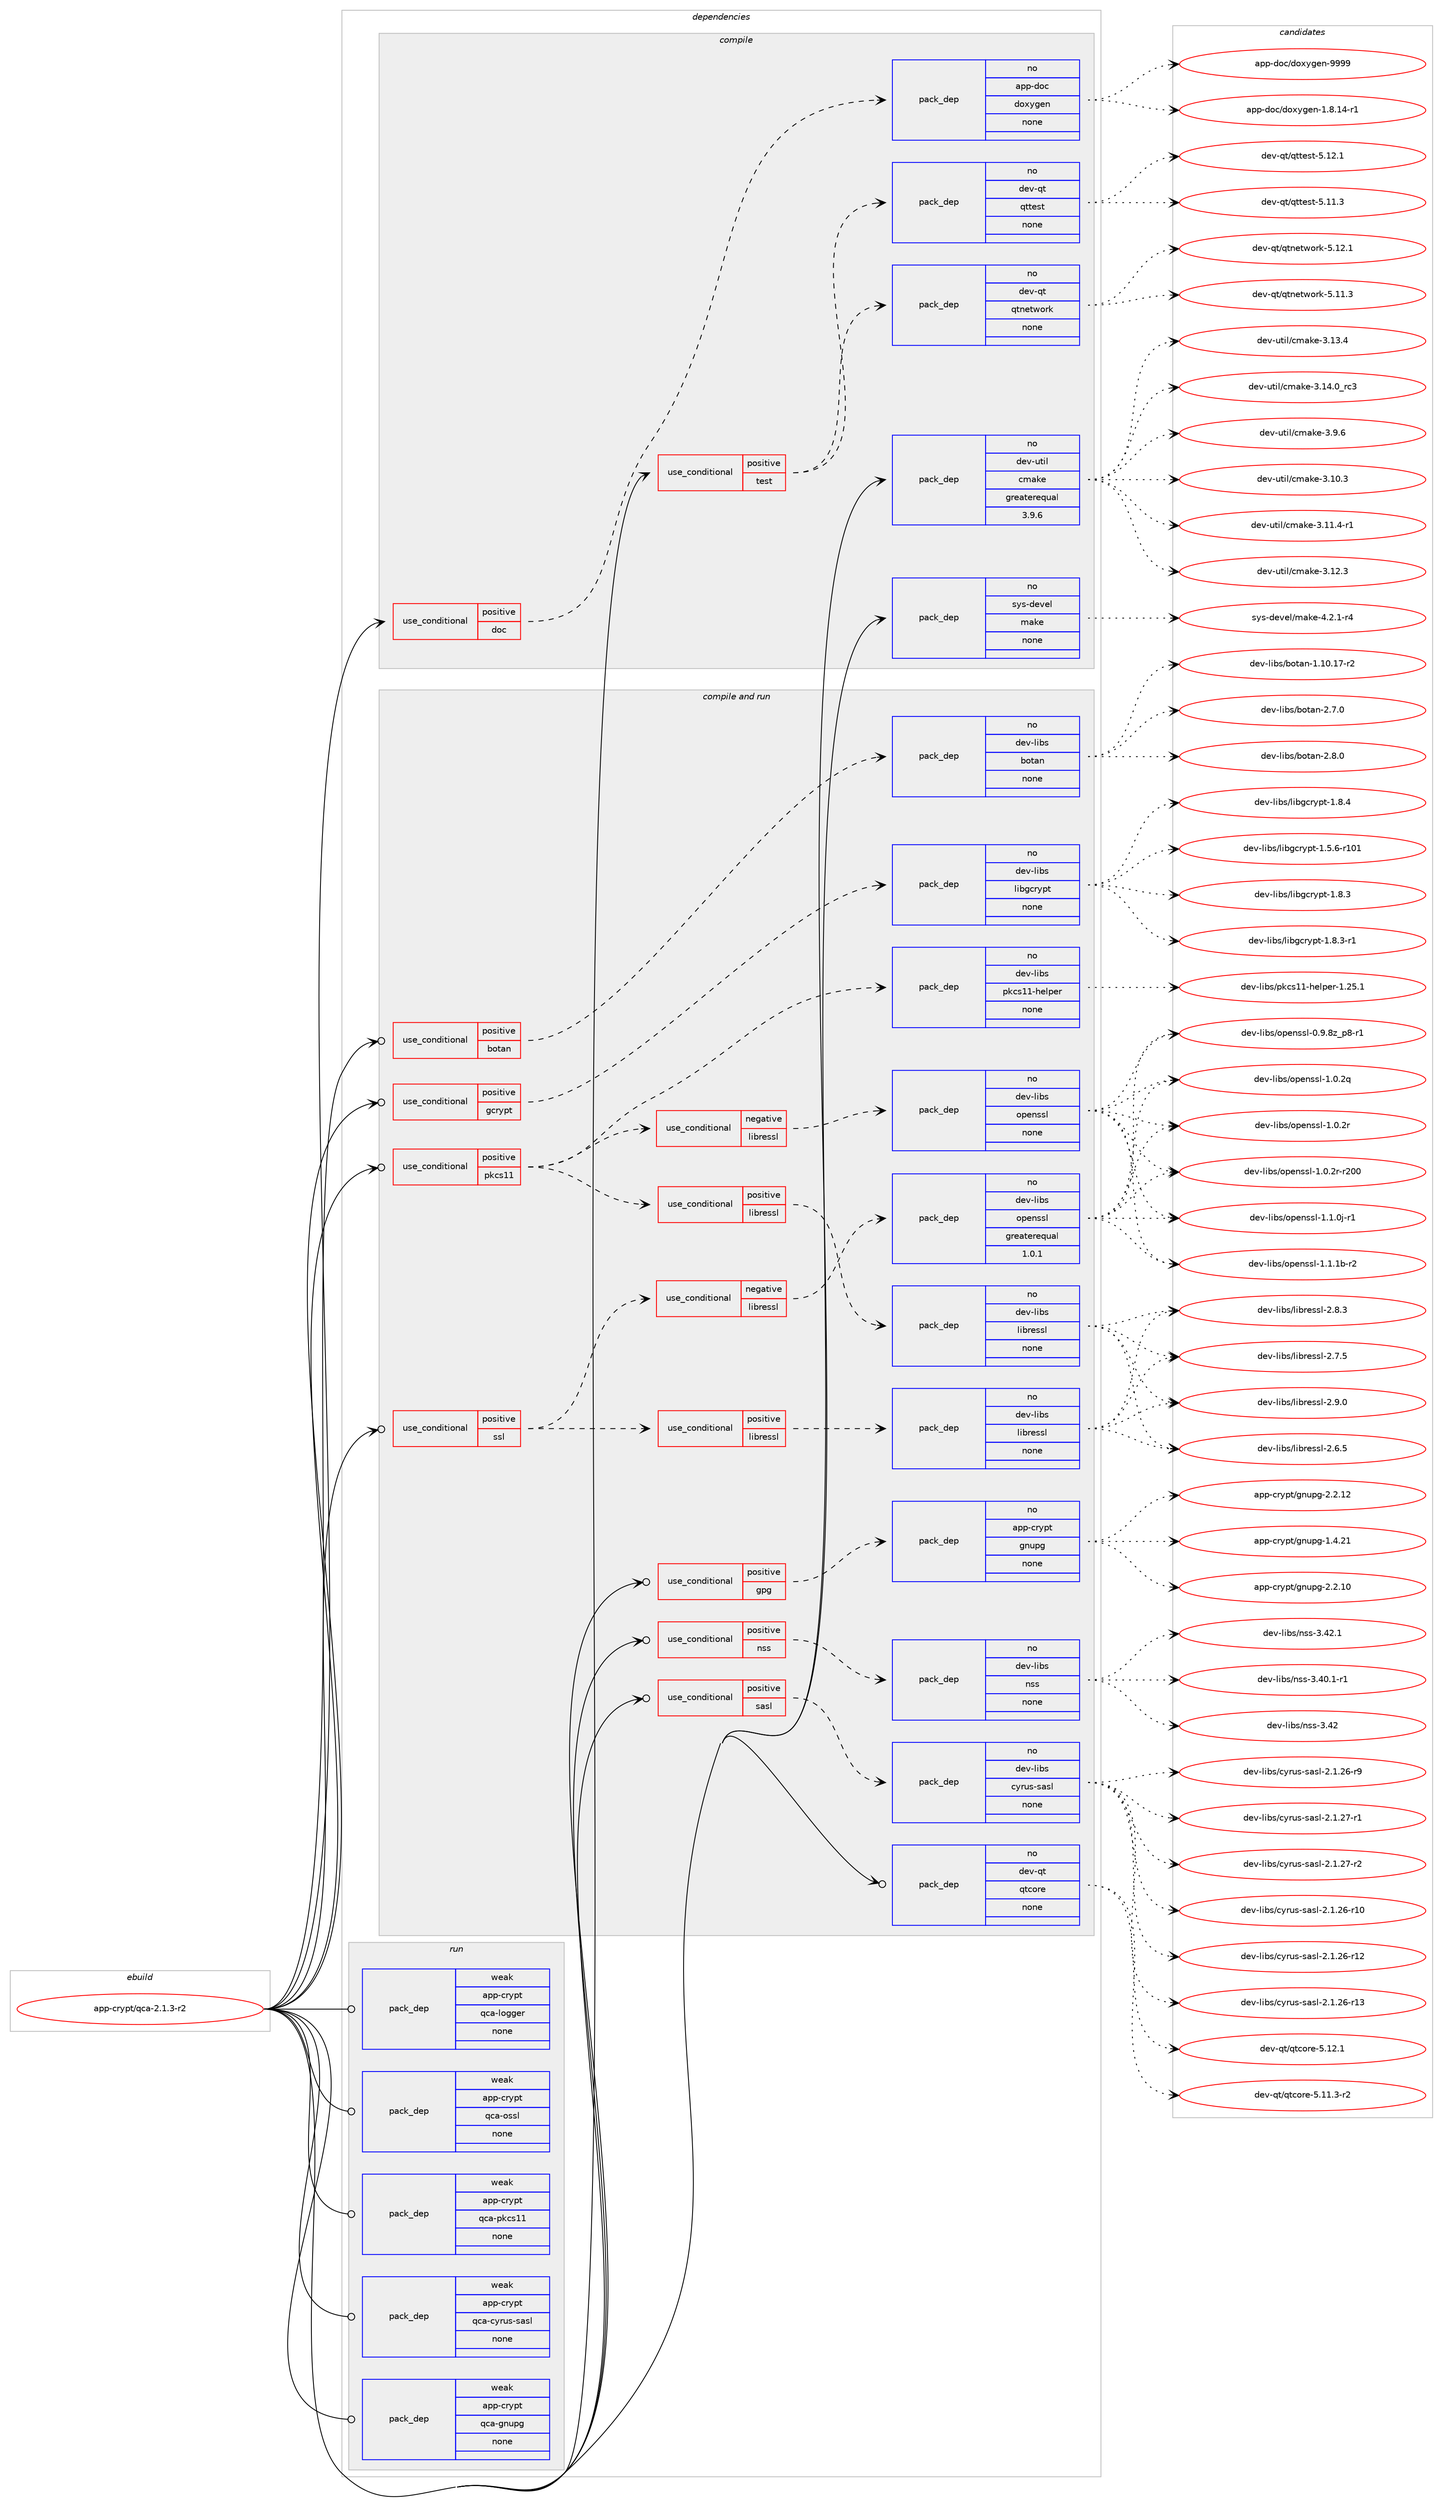 digraph prolog {

# *************
# Graph options
# *************

newrank=true;
concentrate=true;
compound=true;
graph [rankdir=LR,fontname=Helvetica,fontsize=10,ranksep=1.5];#, ranksep=2.5, nodesep=0.2];
edge  [arrowhead=vee];
node  [fontname=Helvetica,fontsize=10];

# **********
# The ebuild
# **********

subgraph cluster_leftcol {
color=gray;
rank=same;
label=<<i>ebuild</i>>;
id [label="app-crypt/qca-2.1.3-r2", color=red, width=4, href="../app-crypt/qca-2.1.3-r2.svg"];
}

# ****************
# The dependencies
# ****************

subgraph cluster_midcol {
color=gray;
label=<<i>dependencies</i>>;
subgraph cluster_compile {
fillcolor="#eeeeee";
style=filled;
label=<<i>compile</i>>;
subgraph cond347923 {
dependency1276760 [label=<<TABLE BORDER="0" CELLBORDER="1" CELLSPACING="0" CELLPADDING="4"><TR><TD ROWSPAN="3" CELLPADDING="10">use_conditional</TD></TR><TR><TD>positive</TD></TR><TR><TD>doc</TD></TR></TABLE>>, shape=none, color=red];
subgraph pack908984 {
dependency1276761 [label=<<TABLE BORDER="0" CELLBORDER="1" CELLSPACING="0" CELLPADDING="4" WIDTH="220"><TR><TD ROWSPAN="6" CELLPADDING="30">pack_dep</TD></TR><TR><TD WIDTH="110">no</TD></TR><TR><TD>app-doc</TD></TR><TR><TD>doxygen</TD></TR><TR><TD>none</TD></TR><TR><TD></TD></TR></TABLE>>, shape=none, color=blue];
}
dependency1276760:e -> dependency1276761:w [weight=20,style="dashed",arrowhead="vee"];
}
id:e -> dependency1276760:w [weight=20,style="solid",arrowhead="vee"];
subgraph cond347924 {
dependency1276762 [label=<<TABLE BORDER="0" CELLBORDER="1" CELLSPACING="0" CELLPADDING="4"><TR><TD ROWSPAN="3" CELLPADDING="10">use_conditional</TD></TR><TR><TD>positive</TD></TR><TR><TD>test</TD></TR></TABLE>>, shape=none, color=red];
subgraph pack908985 {
dependency1276763 [label=<<TABLE BORDER="0" CELLBORDER="1" CELLSPACING="0" CELLPADDING="4" WIDTH="220"><TR><TD ROWSPAN="6" CELLPADDING="30">pack_dep</TD></TR><TR><TD WIDTH="110">no</TD></TR><TR><TD>dev-qt</TD></TR><TR><TD>qtnetwork</TD></TR><TR><TD>none</TD></TR><TR><TD></TD></TR></TABLE>>, shape=none, color=blue];
}
dependency1276762:e -> dependency1276763:w [weight=20,style="dashed",arrowhead="vee"];
subgraph pack908986 {
dependency1276764 [label=<<TABLE BORDER="0" CELLBORDER="1" CELLSPACING="0" CELLPADDING="4" WIDTH="220"><TR><TD ROWSPAN="6" CELLPADDING="30">pack_dep</TD></TR><TR><TD WIDTH="110">no</TD></TR><TR><TD>dev-qt</TD></TR><TR><TD>qttest</TD></TR><TR><TD>none</TD></TR><TR><TD></TD></TR></TABLE>>, shape=none, color=blue];
}
dependency1276762:e -> dependency1276764:w [weight=20,style="dashed",arrowhead="vee"];
}
id:e -> dependency1276762:w [weight=20,style="solid",arrowhead="vee"];
subgraph pack908987 {
dependency1276765 [label=<<TABLE BORDER="0" CELLBORDER="1" CELLSPACING="0" CELLPADDING="4" WIDTH="220"><TR><TD ROWSPAN="6" CELLPADDING="30">pack_dep</TD></TR><TR><TD WIDTH="110">no</TD></TR><TR><TD>dev-util</TD></TR><TR><TD>cmake</TD></TR><TR><TD>greaterequal</TD></TR><TR><TD>3.9.6</TD></TR></TABLE>>, shape=none, color=blue];
}
id:e -> dependency1276765:w [weight=20,style="solid",arrowhead="vee"];
subgraph pack908988 {
dependency1276766 [label=<<TABLE BORDER="0" CELLBORDER="1" CELLSPACING="0" CELLPADDING="4" WIDTH="220"><TR><TD ROWSPAN="6" CELLPADDING="30">pack_dep</TD></TR><TR><TD WIDTH="110">no</TD></TR><TR><TD>sys-devel</TD></TR><TR><TD>make</TD></TR><TR><TD>none</TD></TR><TR><TD></TD></TR></TABLE>>, shape=none, color=blue];
}
id:e -> dependency1276766:w [weight=20,style="solid",arrowhead="vee"];
}
subgraph cluster_compileandrun {
fillcolor="#eeeeee";
style=filled;
label=<<i>compile and run</i>>;
subgraph cond347925 {
dependency1276767 [label=<<TABLE BORDER="0" CELLBORDER="1" CELLSPACING="0" CELLPADDING="4"><TR><TD ROWSPAN="3" CELLPADDING="10">use_conditional</TD></TR><TR><TD>positive</TD></TR><TR><TD>botan</TD></TR></TABLE>>, shape=none, color=red];
subgraph pack908989 {
dependency1276768 [label=<<TABLE BORDER="0" CELLBORDER="1" CELLSPACING="0" CELLPADDING="4" WIDTH="220"><TR><TD ROWSPAN="6" CELLPADDING="30">pack_dep</TD></TR><TR><TD WIDTH="110">no</TD></TR><TR><TD>dev-libs</TD></TR><TR><TD>botan</TD></TR><TR><TD>none</TD></TR><TR><TD></TD></TR></TABLE>>, shape=none, color=blue];
}
dependency1276767:e -> dependency1276768:w [weight=20,style="dashed",arrowhead="vee"];
}
id:e -> dependency1276767:w [weight=20,style="solid",arrowhead="odotvee"];
subgraph cond347926 {
dependency1276769 [label=<<TABLE BORDER="0" CELLBORDER="1" CELLSPACING="0" CELLPADDING="4"><TR><TD ROWSPAN="3" CELLPADDING="10">use_conditional</TD></TR><TR><TD>positive</TD></TR><TR><TD>gcrypt</TD></TR></TABLE>>, shape=none, color=red];
subgraph pack908990 {
dependency1276770 [label=<<TABLE BORDER="0" CELLBORDER="1" CELLSPACING="0" CELLPADDING="4" WIDTH="220"><TR><TD ROWSPAN="6" CELLPADDING="30">pack_dep</TD></TR><TR><TD WIDTH="110">no</TD></TR><TR><TD>dev-libs</TD></TR><TR><TD>libgcrypt</TD></TR><TR><TD>none</TD></TR><TR><TD></TD></TR></TABLE>>, shape=none, color=blue];
}
dependency1276769:e -> dependency1276770:w [weight=20,style="dashed",arrowhead="vee"];
}
id:e -> dependency1276769:w [weight=20,style="solid",arrowhead="odotvee"];
subgraph cond347927 {
dependency1276771 [label=<<TABLE BORDER="0" CELLBORDER="1" CELLSPACING="0" CELLPADDING="4"><TR><TD ROWSPAN="3" CELLPADDING="10">use_conditional</TD></TR><TR><TD>positive</TD></TR><TR><TD>gpg</TD></TR></TABLE>>, shape=none, color=red];
subgraph pack908991 {
dependency1276772 [label=<<TABLE BORDER="0" CELLBORDER="1" CELLSPACING="0" CELLPADDING="4" WIDTH="220"><TR><TD ROWSPAN="6" CELLPADDING="30">pack_dep</TD></TR><TR><TD WIDTH="110">no</TD></TR><TR><TD>app-crypt</TD></TR><TR><TD>gnupg</TD></TR><TR><TD>none</TD></TR><TR><TD></TD></TR></TABLE>>, shape=none, color=blue];
}
dependency1276771:e -> dependency1276772:w [weight=20,style="dashed",arrowhead="vee"];
}
id:e -> dependency1276771:w [weight=20,style="solid",arrowhead="odotvee"];
subgraph cond347928 {
dependency1276773 [label=<<TABLE BORDER="0" CELLBORDER="1" CELLSPACING="0" CELLPADDING="4"><TR><TD ROWSPAN="3" CELLPADDING="10">use_conditional</TD></TR><TR><TD>positive</TD></TR><TR><TD>nss</TD></TR></TABLE>>, shape=none, color=red];
subgraph pack908992 {
dependency1276774 [label=<<TABLE BORDER="0" CELLBORDER="1" CELLSPACING="0" CELLPADDING="4" WIDTH="220"><TR><TD ROWSPAN="6" CELLPADDING="30">pack_dep</TD></TR><TR><TD WIDTH="110">no</TD></TR><TR><TD>dev-libs</TD></TR><TR><TD>nss</TD></TR><TR><TD>none</TD></TR><TR><TD></TD></TR></TABLE>>, shape=none, color=blue];
}
dependency1276773:e -> dependency1276774:w [weight=20,style="dashed",arrowhead="vee"];
}
id:e -> dependency1276773:w [weight=20,style="solid",arrowhead="odotvee"];
subgraph cond347929 {
dependency1276775 [label=<<TABLE BORDER="0" CELLBORDER="1" CELLSPACING="0" CELLPADDING="4"><TR><TD ROWSPAN="3" CELLPADDING="10">use_conditional</TD></TR><TR><TD>positive</TD></TR><TR><TD>pkcs11</TD></TR></TABLE>>, shape=none, color=red];
subgraph cond347930 {
dependency1276776 [label=<<TABLE BORDER="0" CELLBORDER="1" CELLSPACING="0" CELLPADDING="4"><TR><TD ROWSPAN="3" CELLPADDING="10">use_conditional</TD></TR><TR><TD>negative</TD></TR><TR><TD>libressl</TD></TR></TABLE>>, shape=none, color=red];
subgraph pack908993 {
dependency1276777 [label=<<TABLE BORDER="0" CELLBORDER="1" CELLSPACING="0" CELLPADDING="4" WIDTH="220"><TR><TD ROWSPAN="6" CELLPADDING="30">pack_dep</TD></TR><TR><TD WIDTH="110">no</TD></TR><TR><TD>dev-libs</TD></TR><TR><TD>openssl</TD></TR><TR><TD>none</TD></TR><TR><TD></TD></TR></TABLE>>, shape=none, color=blue];
}
dependency1276776:e -> dependency1276777:w [weight=20,style="dashed",arrowhead="vee"];
}
dependency1276775:e -> dependency1276776:w [weight=20,style="dashed",arrowhead="vee"];
subgraph cond347931 {
dependency1276778 [label=<<TABLE BORDER="0" CELLBORDER="1" CELLSPACING="0" CELLPADDING="4"><TR><TD ROWSPAN="3" CELLPADDING="10">use_conditional</TD></TR><TR><TD>positive</TD></TR><TR><TD>libressl</TD></TR></TABLE>>, shape=none, color=red];
subgraph pack908994 {
dependency1276779 [label=<<TABLE BORDER="0" CELLBORDER="1" CELLSPACING="0" CELLPADDING="4" WIDTH="220"><TR><TD ROWSPAN="6" CELLPADDING="30">pack_dep</TD></TR><TR><TD WIDTH="110">no</TD></TR><TR><TD>dev-libs</TD></TR><TR><TD>libressl</TD></TR><TR><TD>none</TD></TR><TR><TD></TD></TR></TABLE>>, shape=none, color=blue];
}
dependency1276778:e -> dependency1276779:w [weight=20,style="dashed",arrowhead="vee"];
}
dependency1276775:e -> dependency1276778:w [weight=20,style="dashed",arrowhead="vee"];
subgraph pack908995 {
dependency1276780 [label=<<TABLE BORDER="0" CELLBORDER="1" CELLSPACING="0" CELLPADDING="4" WIDTH="220"><TR><TD ROWSPAN="6" CELLPADDING="30">pack_dep</TD></TR><TR><TD WIDTH="110">no</TD></TR><TR><TD>dev-libs</TD></TR><TR><TD>pkcs11-helper</TD></TR><TR><TD>none</TD></TR><TR><TD></TD></TR></TABLE>>, shape=none, color=blue];
}
dependency1276775:e -> dependency1276780:w [weight=20,style="dashed",arrowhead="vee"];
}
id:e -> dependency1276775:w [weight=20,style="solid",arrowhead="odotvee"];
subgraph cond347932 {
dependency1276781 [label=<<TABLE BORDER="0" CELLBORDER="1" CELLSPACING="0" CELLPADDING="4"><TR><TD ROWSPAN="3" CELLPADDING="10">use_conditional</TD></TR><TR><TD>positive</TD></TR><TR><TD>sasl</TD></TR></TABLE>>, shape=none, color=red];
subgraph pack908996 {
dependency1276782 [label=<<TABLE BORDER="0" CELLBORDER="1" CELLSPACING="0" CELLPADDING="4" WIDTH="220"><TR><TD ROWSPAN="6" CELLPADDING="30">pack_dep</TD></TR><TR><TD WIDTH="110">no</TD></TR><TR><TD>dev-libs</TD></TR><TR><TD>cyrus-sasl</TD></TR><TR><TD>none</TD></TR><TR><TD></TD></TR></TABLE>>, shape=none, color=blue];
}
dependency1276781:e -> dependency1276782:w [weight=20,style="dashed",arrowhead="vee"];
}
id:e -> dependency1276781:w [weight=20,style="solid",arrowhead="odotvee"];
subgraph cond347933 {
dependency1276783 [label=<<TABLE BORDER="0" CELLBORDER="1" CELLSPACING="0" CELLPADDING="4"><TR><TD ROWSPAN="3" CELLPADDING="10">use_conditional</TD></TR><TR><TD>positive</TD></TR><TR><TD>ssl</TD></TR></TABLE>>, shape=none, color=red];
subgraph cond347934 {
dependency1276784 [label=<<TABLE BORDER="0" CELLBORDER="1" CELLSPACING="0" CELLPADDING="4"><TR><TD ROWSPAN="3" CELLPADDING="10">use_conditional</TD></TR><TR><TD>negative</TD></TR><TR><TD>libressl</TD></TR></TABLE>>, shape=none, color=red];
subgraph pack908997 {
dependency1276785 [label=<<TABLE BORDER="0" CELLBORDER="1" CELLSPACING="0" CELLPADDING="4" WIDTH="220"><TR><TD ROWSPAN="6" CELLPADDING="30">pack_dep</TD></TR><TR><TD WIDTH="110">no</TD></TR><TR><TD>dev-libs</TD></TR><TR><TD>openssl</TD></TR><TR><TD>greaterequal</TD></TR><TR><TD>1.0.1</TD></TR></TABLE>>, shape=none, color=blue];
}
dependency1276784:e -> dependency1276785:w [weight=20,style="dashed",arrowhead="vee"];
}
dependency1276783:e -> dependency1276784:w [weight=20,style="dashed",arrowhead="vee"];
subgraph cond347935 {
dependency1276786 [label=<<TABLE BORDER="0" CELLBORDER="1" CELLSPACING="0" CELLPADDING="4"><TR><TD ROWSPAN="3" CELLPADDING="10">use_conditional</TD></TR><TR><TD>positive</TD></TR><TR><TD>libressl</TD></TR></TABLE>>, shape=none, color=red];
subgraph pack908998 {
dependency1276787 [label=<<TABLE BORDER="0" CELLBORDER="1" CELLSPACING="0" CELLPADDING="4" WIDTH="220"><TR><TD ROWSPAN="6" CELLPADDING="30">pack_dep</TD></TR><TR><TD WIDTH="110">no</TD></TR><TR><TD>dev-libs</TD></TR><TR><TD>libressl</TD></TR><TR><TD>none</TD></TR><TR><TD></TD></TR></TABLE>>, shape=none, color=blue];
}
dependency1276786:e -> dependency1276787:w [weight=20,style="dashed",arrowhead="vee"];
}
dependency1276783:e -> dependency1276786:w [weight=20,style="dashed",arrowhead="vee"];
}
id:e -> dependency1276783:w [weight=20,style="solid",arrowhead="odotvee"];
subgraph pack908999 {
dependency1276788 [label=<<TABLE BORDER="0" CELLBORDER="1" CELLSPACING="0" CELLPADDING="4" WIDTH="220"><TR><TD ROWSPAN="6" CELLPADDING="30">pack_dep</TD></TR><TR><TD WIDTH="110">no</TD></TR><TR><TD>dev-qt</TD></TR><TR><TD>qtcore</TD></TR><TR><TD>none</TD></TR><TR><TD></TD></TR></TABLE>>, shape=none, color=blue];
}
id:e -> dependency1276788:w [weight=20,style="solid",arrowhead="odotvee"];
}
subgraph cluster_run {
fillcolor="#eeeeee";
style=filled;
label=<<i>run</i>>;
subgraph pack909000 {
dependency1276789 [label=<<TABLE BORDER="0" CELLBORDER="1" CELLSPACING="0" CELLPADDING="4" WIDTH="220"><TR><TD ROWSPAN="6" CELLPADDING="30">pack_dep</TD></TR><TR><TD WIDTH="110">weak</TD></TR><TR><TD>app-crypt</TD></TR><TR><TD>qca-cyrus-sasl</TD></TR><TR><TD>none</TD></TR><TR><TD></TD></TR></TABLE>>, shape=none, color=blue];
}
id:e -> dependency1276789:w [weight=20,style="solid",arrowhead="odot"];
subgraph pack909001 {
dependency1276790 [label=<<TABLE BORDER="0" CELLBORDER="1" CELLSPACING="0" CELLPADDING="4" WIDTH="220"><TR><TD ROWSPAN="6" CELLPADDING="30">pack_dep</TD></TR><TR><TD WIDTH="110">weak</TD></TR><TR><TD>app-crypt</TD></TR><TR><TD>qca-gnupg</TD></TR><TR><TD>none</TD></TR><TR><TD></TD></TR></TABLE>>, shape=none, color=blue];
}
id:e -> dependency1276790:w [weight=20,style="solid",arrowhead="odot"];
subgraph pack909002 {
dependency1276791 [label=<<TABLE BORDER="0" CELLBORDER="1" CELLSPACING="0" CELLPADDING="4" WIDTH="220"><TR><TD ROWSPAN="6" CELLPADDING="30">pack_dep</TD></TR><TR><TD WIDTH="110">weak</TD></TR><TR><TD>app-crypt</TD></TR><TR><TD>qca-logger</TD></TR><TR><TD>none</TD></TR><TR><TD></TD></TR></TABLE>>, shape=none, color=blue];
}
id:e -> dependency1276791:w [weight=20,style="solid",arrowhead="odot"];
subgraph pack909003 {
dependency1276792 [label=<<TABLE BORDER="0" CELLBORDER="1" CELLSPACING="0" CELLPADDING="4" WIDTH="220"><TR><TD ROWSPAN="6" CELLPADDING="30">pack_dep</TD></TR><TR><TD WIDTH="110">weak</TD></TR><TR><TD>app-crypt</TD></TR><TR><TD>qca-ossl</TD></TR><TR><TD>none</TD></TR><TR><TD></TD></TR></TABLE>>, shape=none, color=blue];
}
id:e -> dependency1276792:w [weight=20,style="solid",arrowhead="odot"];
subgraph pack909004 {
dependency1276793 [label=<<TABLE BORDER="0" CELLBORDER="1" CELLSPACING="0" CELLPADDING="4" WIDTH="220"><TR><TD ROWSPAN="6" CELLPADDING="30">pack_dep</TD></TR><TR><TD WIDTH="110">weak</TD></TR><TR><TD>app-crypt</TD></TR><TR><TD>qca-pkcs11</TD></TR><TR><TD>none</TD></TR><TR><TD></TD></TR></TABLE>>, shape=none, color=blue];
}
id:e -> dependency1276793:w [weight=20,style="solid",arrowhead="odot"];
}
}

# **************
# The candidates
# **************

subgraph cluster_choices {
rank=same;
color=gray;
label=<<i>candidates</i>>;

subgraph choice908984 {
color=black;
nodesep=1;
choice97112112451001119947100111120121103101110454946564649524511449 [label="app-doc/doxygen-1.8.14-r1", color=red, width=4,href="../app-doc/doxygen-1.8.14-r1.svg"];
choice971121124510011199471001111201211031011104557575757 [label="app-doc/doxygen-9999", color=red, width=4,href="../app-doc/doxygen-9999.svg"];
dependency1276761:e -> choice97112112451001119947100111120121103101110454946564649524511449:w [style=dotted,weight="100"];
dependency1276761:e -> choice971121124510011199471001111201211031011104557575757:w [style=dotted,weight="100"];
}
subgraph choice908985 {
color=black;
nodesep=1;
choice100101118451131164711311611010111611911111410745534649494651 [label="dev-qt/qtnetwork-5.11.3", color=red, width=4,href="../dev-qt/qtnetwork-5.11.3.svg"];
choice100101118451131164711311611010111611911111410745534649504649 [label="dev-qt/qtnetwork-5.12.1", color=red, width=4,href="../dev-qt/qtnetwork-5.12.1.svg"];
dependency1276763:e -> choice100101118451131164711311611010111611911111410745534649494651:w [style=dotted,weight="100"];
dependency1276763:e -> choice100101118451131164711311611010111611911111410745534649504649:w [style=dotted,weight="100"];
}
subgraph choice908986 {
color=black;
nodesep=1;
choice100101118451131164711311611610111511645534649494651 [label="dev-qt/qttest-5.11.3", color=red, width=4,href="../dev-qt/qttest-5.11.3.svg"];
choice100101118451131164711311611610111511645534649504649 [label="dev-qt/qttest-5.12.1", color=red, width=4,href="../dev-qt/qttest-5.12.1.svg"];
dependency1276764:e -> choice100101118451131164711311611610111511645534649494651:w [style=dotted,weight="100"];
dependency1276764:e -> choice100101118451131164711311611610111511645534649504649:w [style=dotted,weight="100"];
}
subgraph choice908987 {
color=black;
nodesep=1;
choice1001011184511711610510847991099710710145514649484651 [label="dev-util/cmake-3.10.3", color=red, width=4,href="../dev-util/cmake-3.10.3.svg"];
choice10010111845117116105108479910997107101455146494946524511449 [label="dev-util/cmake-3.11.4-r1", color=red, width=4,href="../dev-util/cmake-3.11.4-r1.svg"];
choice1001011184511711610510847991099710710145514649504651 [label="dev-util/cmake-3.12.3", color=red, width=4,href="../dev-util/cmake-3.12.3.svg"];
choice1001011184511711610510847991099710710145514649514652 [label="dev-util/cmake-3.13.4", color=red, width=4,href="../dev-util/cmake-3.13.4.svg"];
choice1001011184511711610510847991099710710145514649524648951149951 [label="dev-util/cmake-3.14.0_rc3", color=red, width=4,href="../dev-util/cmake-3.14.0_rc3.svg"];
choice10010111845117116105108479910997107101455146574654 [label="dev-util/cmake-3.9.6", color=red, width=4,href="../dev-util/cmake-3.9.6.svg"];
dependency1276765:e -> choice1001011184511711610510847991099710710145514649484651:w [style=dotted,weight="100"];
dependency1276765:e -> choice10010111845117116105108479910997107101455146494946524511449:w [style=dotted,weight="100"];
dependency1276765:e -> choice1001011184511711610510847991099710710145514649504651:w [style=dotted,weight="100"];
dependency1276765:e -> choice1001011184511711610510847991099710710145514649514652:w [style=dotted,weight="100"];
dependency1276765:e -> choice1001011184511711610510847991099710710145514649524648951149951:w [style=dotted,weight="100"];
dependency1276765:e -> choice10010111845117116105108479910997107101455146574654:w [style=dotted,weight="100"];
}
subgraph choice908988 {
color=black;
nodesep=1;
choice1151211154510010111810110847109971071014552465046494511452 [label="sys-devel/make-4.2.1-r4", color=red, width=4,href="../sys-devel/make-4.2.1-r4.svg"];
dependency1276766:e -> choice1151211154510010111810110847109971071014552465046494511452:w [style=dotted,weight="100"];
}
subgraph choice908989 {
color=black;
nodesep=1;
choice100101118451081059811547981111169711045494649484649554511450 [label="dev-libs/botan-1.10.17-r2", color=red, width=4,href="../dev-libs/botan-1.10.17-r2.svg"];
choice1001011184510810598115479811111697110455046554648 [label="dev-libs/botan-2.7.0", color=red, width=4,href="../dev-libs/botan-2.7.0.svg"];
choice1001011184510810598115479811111697110455046564648 [label="dev-libs/botan-2.8.0", color=red, width=4,href="../dev-libs/botan-2.8.0.svg"];
dependency1276768:e -> choice100101118451081059811547981111169711045494649484649554511450:w [style=dotted,weight="100"];
dependency1276768:e -> choice1001011184510810598115479811111697110455046554648:w [style=dotted,weight="100"];
dependency1276768:e -> choice1001011184510810598115479811111697110455046564648:w [style=dotted,weight="100"];
}
subgraph choice908990 {
color=black;
nodesep=1;
choice100101118451081059811547108105981039911412111211645494653465445114494849 [label="dev-libs/libgcrypt-1.5.6-r101", color=red, width=4,href="../dev-libs/libgcrypt-1.5.6-r101.svg"];
choice1001011184510810598115471081059810399114121112116454946564651 [label="dev-libs/libgcrypt-1.8.3", color=red, width=4,href="../dev-libs/libgcrypt-1.8.3.svg"];
choice10010111845108105981154710810598103991141211121164549465646514511449 [label="dev-libs/libgcrypt-1.8.3-r1", color=red, width=4,href="../dev-libs/libgcrypt-1.8.3-r1.svg"];
choice1001011184510810598115471081059810399114121112116454946564652 [label="dev-libs/libgcrypt-1.8.4", color=red, width=4,href="../dev-libs/libgcrypt-1.8.4.svg"];
dependency1276770:e -> choice100101118451081059811547108105981039911412111211645494653465445114494849:w [style=dotted,weight="100"];
dependency1276770:e -> choice1001011184510810598115471081059810399114121112116454946564651:w [style=dotted,weight="100"];
dependency1276770:e -> choice10010111845108105981154710810598103991141211121164549465646514511449:w [style=dotted,weight="100"];
dependency1276770:e -> choice1001011184510810598115471081059810399114121112116454946564652:w [style=dotted,weight="100"];
}
subgraph choice908991 {
color=black;
nodesep=1;
choice9711211245991141211121164710311011711210345494652465049 [label="app-crypt/gnupg-1.4.21", color=red, width=4,href="../app-crypt/gnupg-1.4.21.svg"];
choice9711211245991141211121164710311011711210345504650464948 [label="app-crypt/gnupg-2.2.10", color=red, width=4,href="../app-crypt/gnupg-2.2.10.svg"];
choice9711211245991141211121164710311011711210345504650464950 [label="app-crypt/gnupg-2.2.12", color=red, width=4,href="../app-crypt/gnupg-2.2.12.svg"];
dependency1276772:e -> choice9711211245991141211121164710311011711210345494652465049:w [style=dotted,weight="100"];
dependency1276772:e -> choice9711211245991141211121164710311011711210345504650464948:w [style=dotted,weight="100"];
dependency1276772:e -> choice9711211245991141211121164710311011711210345504650464950:w [style=dotted,weight="100"];
}
subgraph choice908992 {
color=black;
nodesep=1;
choice100101118451081059811547110115115455146524846494511449 [label="dev-libs/nss-3.40.1-r1", color=red, width=4,href="../dev-libs/nss-3.40.1-r1.svg"];
choice1001011184510810598115471101151154551465250 [label="dev-libs/nss-3.42", color=red, width=4,href="../dev-libs/nss-3.42.svg"];
choice10010111845108105981154711011511545514652504649 [label="dev-libs/nss-3.42.1", color=red, width=4,href="../dev-libs/nss-3.42.1.svg"];
dependency1276774:e -> choice100101118451081059811547110115115455146524846494511449:w [style=dotted,weight="100"];
dependency1276774:e -> choice1001011184510810598115471101151154551465250:w [style=dotted,weight="100"];
dependency1276774:e -> choice10010111845108105981154711011511545514652504649:w [style=dotted,weight="100"];
}
subgraph choice908993 {
color=black;
nodesep=1;
choice10010111845108105981154711111210111011511510845484657465612295112564511449 [label="dev-libs/openssl-0.9.8z_p8-r1", color=red, width=4,href="../dev-libs/openssl-0.9.8z_p8-r1.svg"];
choice100101118451081059811547111112101110115115108454946484650113 [label="dev-libs/openssl-1.0.2q", color=red, width=4,href="../dev-libs/openssl-1.0.2q.svg"];
choice100101118451081059811547111112101110115115108454946484650114 [label="dev-libs/openssl-1.0.2r", color=red, width=4,href="../dev-libs/openssl-1.0.2r.svg"];
choice10010111845108105981154711111210111011511510845494648465011445114504848 [label="dev-libs/openssl-1.0.2r-r200", color=red, width=4,href="../dev-libs/openssl-1.0.2r-r200.svg"];
choice1001011184510810598115471111121011101151151084549464946481064511449 [label="dev-libs/openssl-1.1.0j-r1", color=red, width=4,href="../dev-libs/openssl-1.1.0j-r1.svg"];
choice100101118451081059811547111112101110115115108454946494649984511450 [label="dev-libs/openssl-1.1.1b-r2", color=red, width=4,href="../dev-libs/openssl-1.1.1b-r2.svg"];
dependency1276777:e -> choice10010111845108105981154711111210111011511510845484657465612295112564511449:w [style=dotted,weight="100"];
dependency1276777:e -> choice100101118451081059811547111112101110115115108454946484650113:w [style=dotted,weight="100"];
dependency1276777:e -> choice100101118451081059811547111112101110115115108454946484650114:w [style=dotted,weight="100"];
dependency1276777:e -> choice10010111845108105981154711111210111011511510845494648465011445114504848:w [style=dotted,weight="100"];
dependency1276777:e -> choice1001011184510810598115471111121011101151151084549464946481064511449:w [style=dotted,weight="100"];
dependency1276777:e -> choice100101118451081059811547111112101110115115108454946494649984511450:w [style=dotted,weight="100"];
}
subgraph choice908994 {
color=black;
nodesep=1;
choice10010111845108105981154710810598114101115115108455046544653 [label="dev-libs/libressl-2.6.5", color=red, width=4,href="../dev-libs/libressl-2.6.5.svg"];
choice10010111845108105981154710810598114101115115108455046554653 [label="dev-libs/libressl-2.7.5", color=red, width=4,href="../dev-libs/libressl-2.7.5.svg"];
choice10010111845108105981154710810598114101115115108455046564651 [label="dev-libs/libressl-2.8.3", color=red, width=4,href="../dev-libs/libressl-2.8.3.svg"];
choice10010111845108105981154710810598114101115115108455046574648 [label="dev-libs/libressl-2.9.0", color=red, width=4,href="../dev-libs/libressl-2.9.0.svg"];
dependency1276779:e -> choice10010111845108105981154710810598114101115115108455046544653:w [style=dotted,weight="100"];
dependency1276779:e -> choice10010111845108105981154710810598114101115115108455046554653:w [style=dotted,weight="100"];
dependency1276779:e -> choice10010111845108105981154710810598114101115115108455046564651:w [style=dotted,weight="100"];
dependency1276779:e -> choice10010111845108105981154710810598114101115115108455046574648:w [style=dotted,weight="100"];
}
subgraph choice908995 {
color=black;
nodesep=1;
choice1001011184510810598115471121079911549494510410110811210111445494650534649 [label="dev-libs/pkcs11-helper-1.25.1", color=red, width=4,href="../dev-libs/pkcs11-helper-1.25.1.svg"];
dependency1276780:e -> choice1001011184510810598115471121079911549494510410110811210111445494650534649:w [style=dotted,weight="100"];
}
subgraph choice908996 {
color=black;
nodesep=1;
choice10010111845108105981154799121114117115451159711510845504649465054451144948 [label="dev-libs/cyrus-sasl-2.1.26-r10", color=red, width=4,href="../dev-libs/cyrus-sasl-2.1.26-r10.svg"];
choice10010111845108105981154799121114117115451159711510845504649465054451144950 [label="dev-libs/cyrus-sasl-2.1.26-r12", color=red, width=4,href="../dev-libs/cyrus-sasl-2.1.26-r12.svg"];
choice10010111845108105981154799121114117115451159711510845504649465054451144951 [label="dev-libs/cyrus-sasl-2.1.26-r13", color=red, width=4,href="../dev-libs/cyrus-sasl-2.1.26-r13.svg"];
choice100101118451081059811547991211141171154511597115108455046494650544511457 [label="dev-libs/cyrus-sasl-2.1.26-r9", color=red, width=4,href="../dev-libs/cyrus-sasl-2.1.26-r9.svg"];
choice100101118451081059811547991211141171154511597115108455046494650554511449 [label="dev-libs/cyrus-sasl-2.1.27-r1", color=red, width=4,href="../dev-libs/cyrus-sasl-2.1.27-r1.svg"];
choice100101118451081059811547991211141171154511597115108455046494650554511450 [label="dev-libs/cyrus-sasl-2.1.27-r2", color=red, width=4,href="../dev-libs/cyrus-sasl-2.1.27-r2.svg"];
dependency1276782:e -> choice10010111845108105981154799121114117115451159711510845504649465054451144948:w [style=dotted,weight="100"];
dependency1276782:e -> choice10010111845108105981154799121114117115451159711510845504649465054451144950:w [style=dotted,weight="100"];
dependency1276782:e -> choice10010111845108105981154799121114117115451159711510845504649465054451144951:w [style=dotted,weight="100"];
dependency1276782:e -> choice100101118451081059811547991211141171154511597115108455046494650544511457:w [style=dotted,weight="100"];
dependency1276782:e -> choice100101118451081059811547991211141171154511597115108455046494650554511449:w [style=dotted,weight="100"];
dependency1276782:e -> choice100101118451081059811547991211141171154511597115108455046494650554511450:w [style=dotted,weight="100"];
}
subgraph choice908997 {
color=black;
nodesep=1;
choice10010111845108105981154711111210111011511510845484657465612295112564511449 [label="dev-libs/openssl-0.9.8z_p8-r1", color=red, width=4,href="../dev-libs/openssl-0.9.8z_p8-r1.svg"];
choice100101118451081059811547111112101110115115108454946484650113 [label="dev-libs/openssl-1.0.2q", color=red, width=4,href="../dev-libs/openssl-1.0.2q.svg"];
choice100101118451081059811547111112101110115115108454946484650114 [label="dev-libs/openssl-1.0.2r", color=red, width=4,href="../dev-libs/openssl-1.0.2r.svg"];
choice10010111845108105981154711111210111011511510845494648465011445114504848 [label="dev-libs/openssl-1.0.2r-r200", color=red, width=4,href="../dev-libs/openssl-1.0.2r-r200.svg"];
choice1001011184510810598115471111121011101151151084549464946481064511449 [label="dev-libs/openssl-1.1.0j-r1", color=red, width=4,href="../dev-libs/openssl-1.1.0j-r1.svg"];
choice100101118451081059811547111112101110115115108454946494649984511450 [label="dev-libs/openssl-1.1.1b-r2", color=red, width=4,href="../dev-libs/openssl-1.1.1b-r2.svg"];
dependency1276785:e -> choice10010111845108105981154711111210111011511510845484657465612295112564511449:w [style=dotted,weight="100"];
dependency1276785:e -> choice100101118451081059811547111112101110115115108454946484650113:w [style=dotted,weight="100"];
dependency1276785:e -> choice100101118451081059811547111112101110115115108454946484650114:w [style=dotted,weight="100"];
dependency1276785:e -> choice10010111845108105981154711111210111011511510845494648465011445114504848:w [style=dotted,weight="100"];
dependency1276785:e -> choice1001011184510810598115471111121011101151151084549464946481064511449:w [style=dotted,weight="100"];
dependency1276785:e -> choice100101118451081059811547111112101110115115108454946494649984511450:w [style=dotted,weight="100"];
}
subgraph choice908998 {
color=black;
nodesep=1;
choice10010111845108105981154710810598114101115115108455046544653 [label="dev-libs/libressl-2.6.5", color=red, width=4,href="../dev-libs/libressl-2.6.5.svg"];
choice10010111845108105981154710810598114101115115108455046554653 [label="dev-libs/libressl-2.7.5", color=red, width=4,href="../dev-libs/libressl-2.7.5.svg"];
choice10010111845108105981154710810598114101115115108455046564651 [label="dev-libs/libressl-2.8.3", color=red, width=4,href="../dev-libs/libressl-2.8.3.svg"];
choice10010111845108105981154710810598114101115115108455046574648 [label="dev-libs/libressl-2.9.0", color=red, width=4,href="../dev-libs/libressl-2.9.0.svg"];
dependency1276787:e -> choice10010111845108105981154710810598114101115115108455046544653:w [style=dotted,weight="100"];
dependency1276787:e -> choice10010111845108105981154710810598114101115115108455046554653:w [style=dotted,weight="100"];
dependency1276787:e -> choice10010111845108105981154710810598114101115115108455046564651:w [style=dotted,weight="100"];
dependency1276787:e -> choice10010111845108105981154710810598114101115115108455046574648:w [style=dotted,weight="100"];
}
subgraph choice908999 {
color=black;
nodesep=1;
choice100101118451131164711311699111114101455346494946514511450 [label="dev-qt/qtcore-5.11.3-r2", color=red, width=4,href="../dev-qt/qtcore-5.11.3-r2.svg"];
choice10010111845113116471131169911111410145534649504649 [label="dev-qt/qtcore-5.12.1", color=red, width=4,href="../dev-qt/qtcore-5.12.1.svg"];
dependency1276788:e -> choice100101118451131164711311699111114101455346494946514511450:w [style=dotted,weight="100"];
dependency1276788:e -> choice10010111845113116471131169911111410145534649504649:w [style=dotted,weight="100"];
}
subgraph choice909000 {
color=black;
nodesep=1;
}
subgraph choice909001 {
color=black;
nodesep=1;
}
subgraph choice909002 {
color=black;
nodesep=1;
}
subgraph choice909003 {
color=black;
nodesep=1;
}
subgraph choice909004 {
color=black;
nodesep=1;
}
}

}

